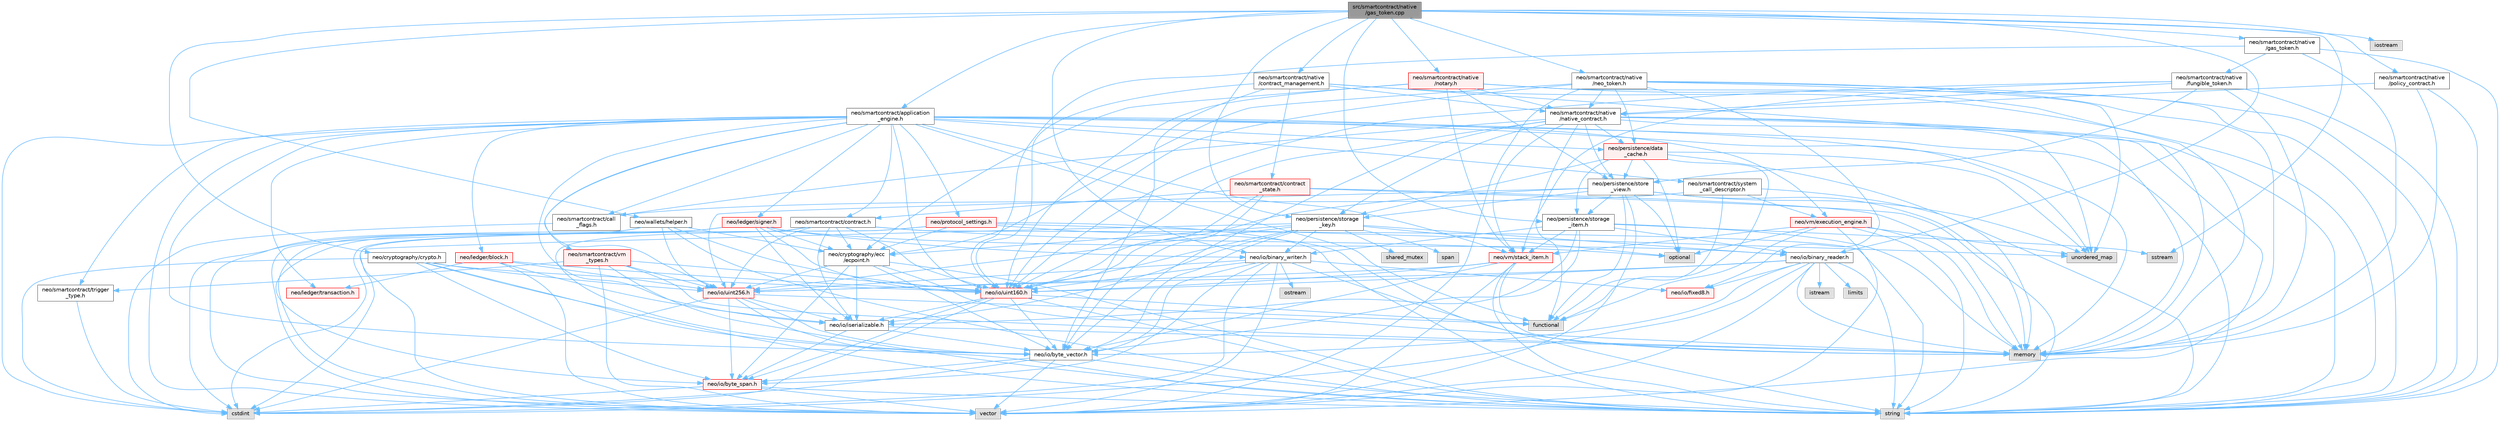 digraph "src/smartcontract/native/gas_token.cpp"
{
 // LATEX_PDF_SIZE
  bgcolor="transparent";
  edge [fontname=Helvetica,fontsize=10,labelfontname=Helvetica,labelfontsize=10];
  node [fontname=Helvetica,fontsize=10,shape=box,height=0.2,width=0.4];
  Node1 [id="Node000001",label="src/smartcontract/native\l/gas_token.cpp",height=0.2,width=0.4,color="gray40", fillcolor="grey60", style="filled", fontcolor="black",tooltip=" "];
  Node1 -> Node2 [id="edge1_Node000001_Node000002",color="steelblue1",style="solid",tooltip=" "];
  Node2 [id="Node000002",label="neo/cryptography/crypto.h",height=0.2,width=0.4,color="grey40", fillcolor="white", style="filled",URL="$crypto_8h.html",tooltip=" "];
  Node2 -> Node3 [id="edge2_Node000002_Node000003",color="steelblue1",style="solid",tooltip=" "];
  Node3 [id="Node000003",label="neo/io/byte_span.h",height=0.2,width=0.4,color="red", fillcolor="#FFF0F0", style="filled",URL="$io_2byte__span_8h.html",tooltip=" "];
  Node3 -> Node4 [id="edge3_Node000003_Node000004",color="steelblue1",style="solid",tooltip=" "];
  Node4 [id="Node000004",label="cstdint",height=0.2,width=0.4,color="grey60", fillcolor="#E0E0E0", style="filled",tooltip=" "];
  Node3 -> Node7 [id="edge4_Node000003_Node000007",color="steelblue1",style="solid",tooltip=" "];
  Node7 [id="Node000007",label="string",height=0.2,width=0.4,color="grey60", fillcolor="#E0E0E0", style="filled",tooltip=" "];
  Node3 -> Node8 [id="edge5_Node000003_Node000008",color="steelblue1",style="solid",tooltip=" "];
  Node8 [id="Node000008",label="vector",height=0.2,width=0.4,color="grey60", fillcolor="#E0E0E0", style="filled",tooltip=" "];
  Node2 -> Node9 [id="edge6_Node000002_Node000009",color="steelblue1",style="solid",tooltip=" "];
  Node9 [id="Node000009",label="neo/io/byte_vector.h",height=0.2,width=0.4,color="grey40", fillcolor="white", style="filled",URL="$io_2byte__vector_8h.html",tooltip=" "];
  Node9 -> Node3 [id="edge7_Node000009_Node000003",color="steelblue1",style="solid",tooltip=" "];
  Node9 -> Node4 [id="edge8_Node000009_Node000004",color="steelblue1",style="solid",tooltip=" "];
  Node9 -> Node7 [id="edge9_Node000009_Node000007",color="steelblue1",style="solid",tooltip=" "];
  Node9 -> Node8 [id="edge10_Node000009_Node000008",color="steelblue1",style="solid",tooltip=" "];
  Node2 -> Node10 [id="edge11_Node000002_Node000010",color="steelblue1",style="solid",tooltip=" "];
  Node10 [id="Node000010",label="neo/io/uint160.h",height=0.2,width=0.4,color="red", fillcolor="#FFF0F0", style="filled",URL="$uint160_8h.html",tooltip=" "];
  Node10 -> Node3 [id="edge12_Node000010_Node000003",color="steelblue1",style="solid",tooltip=" "];
  Node10 -> Node9 [id="edge13_Node000010_Node000009",color="steelblue1",style="solid",tooltip=" "];
  Node10 -> Node11 [id="edge14_Node000010_Node000011",color="steelblue1",style="solid",tooltip=" "];
  Node11 [id="Node000011",label="neo/io/iserializable.h",height=0.2,width=0.4,color="grey40", fillcolor="white", style="filled",URL="$iserializable_8h.html",tooltip=" "];
  Node11 -> Node3 [id="edge15_Node000011_Node000003",color="steelblue1",style="solid",tooltip=" "];
  Node11 -> Node9 [id="edge16_Node000011_Node000009",color="steelblue1",style="solid",tooltip=" "];
  Node11 -> Node12 [id="edge17_Node000011_Node000012",color="steelblue1",style="solid",tooltip=" "];
  Node12 [id="Node000012",label="memory",height=0.2,width=0.4,color="grey60", fillcolor="#E0E0E0", style="filled",tooltip=" "];
  Node10 -> Node4 [id="edge18_Node000010_Node000004",color="steelblue1",style="solid",tooltip=" "];
  Node10 -> Node14 [id="edge19_Node000010_Node000014",color="steelblue1",style="solid",tooltip=" "];
  Node14 [id="Node000014",label="functional",height=0.2,width=0.4,color="grey60", fillcolor="#E0E0E0", style="filled",tooltip=" "];
  Node10 -> Node7 [id="edge20_Node000010_Node000007",color="steelblue1",style="solid",tooltip=" "];
  Node2 -> Node15 [id="edge21_Node000002_Node000015",color="steelblue1",style="solid",tooltip=" "];
  Node15 [id="Node000015",label="neo/io/uint256.h",height=0.2,width=0.4,color="red", fillcolor="#FFF0F0", style="filled",URL="$uint256_8h.html",tooltip=" "];
  Node15 -> Node3 [id="edge22_Node000015_Node000003",color="steelblue1",style="solid",tooltip=" "];
  Node15 -> Node9 [id="edge23_Node000015_Node000009",color="steelblue1",style="solid",tooltip=" "];
  Node15 -> Node11 [id="edge24_Node000015_Node000011",color="steelblue1",style="solid",tooltip=" "];
  Node15 -> Node4 [id="edge25_Node000015_Node000004",color="steelblue1",style="solid",tooltip=" "];
  Node15 -> Node14 [id="edge26_Node000015_Node000014",color="steelblue1",style="solid",tooltip=" "];
  Node15 -> Node7 [id="edge27_Node000015_Node000007",color="steelblue1",style="solid",tooltip=" "];
  Node2 -> Node4 [id="edge28_Node000002_Node000004",color="steelblue1",style="solid",tooltip=" "];
  Node2 -> Node7 [id="edge29_Node000002_Node000007",color="steelblue1",style="solid",tooltip=" "];
  Node1 -> Node17 [id="edge30_Node000001_Node000017",color="steelblue1",style="solid",tooltip=" "];
  Node17 [id="Node000017",label="neo/io/binary_reader.h",height=0.2,width=0.4,color="grey40", fillcolor="white", style="filled",URL="$binary__reader_8h.html",tooltip=" "];
  Node17 -> Node9 [id="edge31_Node000017_Node000009",color="steelblue1",style="solid",tooltip=" "];
  Node17 -> Node18 [id="edge32_Node000017_Node000018",color="steelblue1",style="solid",tooltip=" "];
  Node18 [id="Node000018",label="neo/io/fixed8.h",height=0.2,width=0.4,color="red", fillcolor="#FFF0F0", style="filled",URL="$io_2fixed8_8h.html",tooltip=" "];
  Node17 -> Node10 [id="edge33_Node000017_Node000010",color="steelblue1",style="solid",tooltip=" "];
  Node17 -> Node15 [id="edge34_Node000017_Node000015",color="steelblue1",style="solid",tooltip=" "];
  Node17 -> Node4 [id="edge35_Node000017_Node000004",color="steelblue1",style="solid",tooltip=" "];
  Node17 -> Node21 [id="edge36_Node000017_Node000021",color="steelblue1",style="solid",tooltip=" "];
  Node21 [id="Node000021",label="istream",height=0.2,width=0.4,color="grey60", fillcolor="#E0E0E0", style="filled",tooltip=" "];
  Node17 -> Node20 [id="edge37_Node000017_Node000020",color="steelblue1",style="solid",tooltip=" "];
  Node20 [id="Node000020",label="limits",height=0.2,width=0.4,color="grey60", fillcolor="#E0E0E0", style="filled",tooltip=" "];
  Node17 -> Node12 [id="edge38_Node000017_Node000012",color="steelblue1",style="solid",tooltip=" "];
  Node17 -> Node7 [id="edge39_Node000017_Node000007",color="steelblue1",style="solid",tooltip=" "];
  Node17 -> Node8 [id="edge40_Node000017_Node000008",color="steelblue1",style="solid",tooltip=" "];
  Node1 -> Node22 [id="edge41_Node000001_Node000022",color="steelblue1",style="solid",tooltip=" "];
  Node22 [id="Node000022",label="neo/io/binary_writer.h",height=0.2,width=0.4,color="grey40", fillcolor="white", style="filled",URL="$binary__writer_8h.html",tooltip=" "];
  Node22 -> Node3 [id="edge42_Node000022_Node000003",color="steelblue1",style="solid",tooltip=" "];
  Node22 -> Node9 [id="edge43_Node000022_Node000009",color="steelblue1",style="solid",tooltip=" "];
  Node22 -> Node18 [id="edge44_Node000022_Node000018",color="steelblue1",style="solid",tooltip=" "];
  Node22 -> Node10 [id="edge45_Node000022_Node000010",color="steelblue1",style="solid",tooltip=" "];
  Node22 -> Node15 [id="edge46_Node000022_Node000015",color="steelblue1",style="solid",tooltip=" "];
  Node22 -> Node4 [id="edge47_Node000022_Node000004",color="steelblue1",style="solid",tooltip=" "];
  Node22 -> Node23 [id="edge48_Node000022_Node000023",color="steelblue1",style="solid",tooltip=" "];
  Node23 [id="Node000023",label="ostream",height=0.2,width=0.4,color="grey60", fillcolor="#E0E0E0", style="filled",tooltip=" "];
  Node22 -> Node7 [id="edge49_Node000022_Node000007",color="steelblue1",style="solid",tooltip=" "];
  Node22 -> Node8 [id="edge50_Node000022_Node000008",color="steelblue1",style="solid",tooltip=" "];
  Node1 -> Node24 [id="edge51_Node000001_Node000024",color="steelblue1",style="solid",tooltip=" "];
  Node24 [id="Node000024",label="neo/persistence/storage\l_item.h",height=0.2,width=0.4,color="grey40", fillcolor="white", style="filled",URL="$persistence_2storage__item_8h.html",tooltip=" "];
  Node24 -> Node17 [id="edge52_Node000024_Node000017",color="steelblue1",style="solid",tooltip=" "];
  Node24 -> Node22 [id="edge53_Node000024_Node000022",color="steelblue1",style="solid",tooltip=" "];
  Node24 -> Node9 [id="edge54_Node000024_Node000009",color="steelblue1",style="solid",tooltip=" "];
  Node24 -> Node11 [id="edge55_Node000024_Node000011",color="steelblue1",style="solid",tooltip=" "];
  Node24 -> Node25 [id="edge56_Node000024_Node000025",color="steelblue1",style="solid",tooltip=" "];
  Node25 [id="Node000025",label="neo/vm/stack_item.h",height=0.2,width=0.4,color="red", fillcolor="#FFF0F0", style="filled",URL="$stack__item_8h.html",tooltip=" "];
  Node25 -> Node9 [id="edge57_Node000025_Node000009",color="steelblue1",style="solid",tooltip=" "];
  Node25 -> Node10 [id="edge58_Node000025_Node000010",color="steelblue1",style="solid",tooltip=" "];
  Node25 -> Node15 [id="edge59_Node000025_Node000015",color="steelblue1",style="solid",tooltip=" "];
  Node25 -> Node12 [id="edge60_Node000025_Node000012",color="steelblue1",style="solid",tooltip=" "];
  Node25 -> Node7 [id="edge61_Node000025_Node000007",color="steelblue1",style="solid",tooltip=" "];
  Node25 -> Node8 [id="edge62_Node000025_Node000008",color="steelblue1",style="solid",tooltip=" "];
  Node24 -> Node12 [id="edge63_Node000024_Node000012",color="steelblue1",style="solid",tooltip=" "];
  Node24 -> Node30 [id="edge64_Node000024_Node000030",color="steelblue1",style="solid",tooltip=" "];
  Node30 [id="Node000030",label="sstream",height=0.2,width=0.4,color="grey60", fillcolor="#E0E0E0", style="filled",tooltip=" "];
  Node1 -> Node31 [id="edge65_Node000001_Node000031",color="steelblue1",style="solid",tooltip=" "];
  Node31 [id="Node000031",label="neo/persistence/storage\l_key.h",height=0.2,width=0.4,color="grey40", fillcolor="white", style="filled",URL="$persistence_2storage__key_8h.html",tooltip=" "];
  Node31 -> Node32 [id="edge66_Node000031_Node000032",color="steelblue1",style="solid",tooltip=" "];
  Node32 [id="Node000032",label="neo/cryptography/ecc\l/ecpoint.h",height=0.2,width=0.4,color="grey40", fillcolor="white", style="filled",URL="$ecpoint_8h.html",tooltip=" "];
  Node32 -> Node3 [id="edge67_Node000032_Node000003",color="steelblue1",style="solid",tooltip=" "];
  Node32 -> Node9 [id="edge68_Node000032_Node000009",color="steelblue1",style="solid",tooltip=" "];
  Node32 -> Node11 [id="edge69_Node000032_Node000011",color="steelblue1",style="solid",tooltip=" "];
  Node32 -> Node15 [id="edge70_Node000032_Node000015",color="steelblue1",style="solid",tooltip=" "];
  Node32 -> Node12 [id="edge71_Node000032_Node000012",color="steelblue1",style="solid",tooltip=" "];
  Node32 -> Node7 [id="edge72_Node000032_Node000007",color="steelblue1",style="solid",tooltip=" "];
  Node31 -> Node17 [id="edge73_Node000031_Node000017",color="steelblue1",style="solid",tooltip=" "];
  Node31 -> Node22 [id="edge74_Node000031_Node000022",color="steelblue1",style="solid",tooltip=" "];
  Node31 -> Node9 [id="edge75_Node000031_Node000009",color="steelblue1",style="solid",tooltip=" "];
  Node31 -> Node11 [id="edge76_Node000031_Node000011",color="steelblue1",style="solid",tooltip=" "];
  Node31 -> Node10 [id="edge77_Node000031_Node000010",color="steelblue1",style="solid",tooltip=" "];
  Node31 -> Node15 [id="edge78_Node000031_Node000015",color="steelblue1",style="solid",tooltip=" "];
  Node31 -> Node4 [id="edge79_Node000031_Node000004",color="steelblue1",style="solid",tooltip=" "];
  Node31 -> Node33 [id="edge80_Node000031_Node000033",color="steelblue1",style="solid",tooltip=" "];
  Node33 [id="Node000033",label="optional",height=0.2,width=0.4,color="grey60", fillcolor="#E0E0E0", style="filled",tooltip=" "];
  Node31 -> Node34 [id="edge81_Node000031_Node000034",color="steelblue1",style="solid",tooltip=" "];
  Node34 [id="Node000034",label="shared_mutex",height=0.2,width=0.4,color="grey60", fillcolor="#E0E0E0", style="filled",tooltip=" "];
  Node31 -> Node35 [id="edge82_Node000031_Node000035",color="steelblue1",style="solid",tooltip=" "];
  Node35 [id="Node000035",label="span",height=0.2,width=0.4,color="grey60", fillcolor="#E0E0E0", style="filled",tooltip=" "];
  Node1 -> Node36 [id="edge83_Node000001_Node000036",color="steelblue1",style="solid",tooltip=" "];
  Node36 [id="Node000036",label="neo/smartcontract/application\l_engine.h",height=0.2,width=0.4,color="grey40", fillcolor="white", style="filled",URL="$application__engine_8h.html",tooltip=" "];
  Node36 -> Node9 [id="edge84_Node000036_Node000009",color="steelblue1",style="solid",tooltip=" "];
  Node36 -> Node11 [id="edge85_Node000036_Node000011",color="steelblue1",style="solid",tooltip=" "];
  Node36 -> Node10 [id="edge86_Node000036_Node000010",color="steelblue1",style="solid",tooltip=" "];
  Node36 -> Node15 [id="edge87_Node000036_Node000015",color="steelblue1",style="solid",tooltip=" "];
  Node36 -> Node37 [id="edge88_Node000036_Node000037",color="steelblue1",style="solid",tooltip=" "];
  Node37 [id="Node000037",label="neo/ledger/block.h",height=0.2,width=0.4,color="red", fillcolor="#FFF0F0", style="filled",URL="$ledger_2block_8h.html",tooltip=" "];
  Node37 -> Node11 [id="edge89_Node000037_Node000011",color="steelblue1",style="solid",tooltip=" "];
  Node37 -> Node10 [id="edge90_Node000037_Node000010",color="steelblue1",style="solid",tooltip=" "];
  Node37 -> Node15 [id="edge91_Node000037_Node000015",color="steelblue1",style="solid",tooltip=" "];
  Node37 -> Node63 [id="edge92_Node000037_Node000063",color="steelblue1",style="solid",tooltip=" "];
  Node63 [id="Node000063",label="neo/ledger/transaction.h",height=0.2,width=0.4,color="red", fillcolor="#FFF0F0", style="filled",URL="$ledger_2transaction_8h.html",tooltip=" "];
  Node37 -> Node8 [id="edge93_Node000037_Node000008",color="steelblue1",style="solid",tooltip=" "];
  Node36 -> Node67 [id="edge94_Node000036_Node000067",color="steelblue1",style="solid",tooltip=" "];
  Node67 [id="Node000067",label="neo/ledger/signer.h",height=0.2,width=0.4,color="red", fillcolor="#FFF0F0", style="filled",URL="$signer_8h.html",tooltip=" "];
  Node67 -> Node32 [id="edge95_Node000067_Node000032",color="steelblue1",style="solid",tooltip=" "];
  Node67 -> Node17 [id="edge96_Node000067_Node000017",color="steelblue1",style="solid",tooltip=" "];
  Node67 -> Node22 [id="edge97_Node000067_Node000022",color="steelblue1",style="solid",tooltip=" "];
  Node67 -> Node11 [id="edge98_Node000067_Node000011",color="steelblue1",style="solid",tooltip=" "];
  Node67 -> Node10 [id="edge99_Node000067_Node000010",color="steelblue1",style="solid",tooltip=" "];
  Node67 -> Node4 [id="edge100_Node000067_Node000004",color="steelblue1",style="solid",tooltip=" "];
  Node67 -> Node8 [id="edge101_Node000067_Node000008",color="steelblue1",style="solid",tooltip=" "];
  Node36 -> Node63 [id="edge102_Node000036_Node000063",color="steelblue1",style="solid",tooltip=" "];
  Node36 -> Node77 [id="edge103_Node000036_Node000077",color="steelblue1",style="solid",tooltip=" "];
  Node77 [id="Node000077",label="neo/persistence/data\l_cache.h",height=0.2,width=0.4,color="red", fillcolor="#FFF0F0", style="filled",URL="$data__cache_8h.html",tooltip=" "];
  Node77 -> Node24 [id="edge104_Node000077_Node000024",color="steelblue1",style="solid",tooltip=" "];
  Node77 -> Node31 [id="edge105_Node000077_Node000031",color="steelblue1",style="solid",tooltip=" "];
  Node77 -> Node79 [id="edge106_Node000077_Node000079",color="steelblue1",style="solid",tooltip=" "];
  Node79 [id="Node000079",label="neo/persistence/store\l_view.h",height=0.2,width=0.4,color="grey40", fillcolor="white", style="filled",URL="$store__view_8h.html",tooltip=" "];
  Node79 -> Node10 [id="edge107_Node000079_Node000010",color="steelblue1",style="solid",tooltip=" "];
  Node79 -> Node15 [id="edge108_Node000079_Node000015",color="steelblue1",style="solid",tooltip=" "];
  Node79 -> Node24 [id="edge109_Node000079_Node000024",color="steelblue1",style="solid",tooltip=" "];
  Node79 -> Node31 [id="edge110_Node000079_Node000031",color="steelblue1",style="solid",tooltip=" "];
  Node79 -> Node14 [id="edge111_Node000079_Node000014",color="steelblue1",style="solid",tooltip=" "];
  Node79 -> Node12 [id="edge112_Node000079_Node000012",color="steelblue1",style="solid",tooltip=" "];
  Node79 -> Node33 [id="edge113_Node000079_Node000033",color="steelblue1",style="solid",tooltip=" "];
  Node79 -> Node49 [id="edge114_Node000079_Node000049",color="steelblue1",style="solid",tooltip=" "];
  Node49 [id="Node000049",label="unordered_map",height=0.2,width=0.4,color="grey60", fillcolor="#E0E0E0", style="filled",tooltip=" "];
  Node79 -> Node8 [id="edge115_Node000079_Node000008",color="steelblue1",style="solid",tooltip=" "];
  Node77 -> Node14 [id="edge116_Node000077_Node000014",color="steelblue1",style="solid",tooltip=" "];
  Node77 -> Node12 [id="edge117_Node000077_Node000012",color="steelblue1",style="solid",tooltip=" "];
  Node77 -> Node33 [id="edge118_Node000077_Node000033",color="steelblue1",style="solid",tooltip=" "];
  Node77 -> Node49 [id="edge119_Node000077_Node000049",color="steelblue1",style="solid",tooltip=" "];
  Node36 -> Node80 [id="edge120_Node000036_Node000080",color="steelblue1",style="solid",tooltip=" "];
  Node80 [id="Node000080",label="neo/protocol_settings.h",height=0.2,width=0.4,color="red", fillcolor="#FFF0F0", style="filled",URL="$protocol__settings_8h.html",tooltip=" "];
  Node80 -> Node32 [id="edge121_Node000080_Node000032",color="steelblue1",style="solid",tooltip=" "];
  Node80 -> Node4 [id="edge122_Node000080_Node000004",color="steelblue1",style="solid",tooltip=" "];
  Node80 -> Node12 [id="edge123_Node000080_Node000012",color="steelblue1",style="solid",tooltip=" "];
  Node80 -> Node7 [id="edge124_Node000080_Node000007",color="steelblue1",style="solid",tooltip=" "];
  Node80 -> Node49 [id="edge125_Node000080_Node000049",color="steelblue1",style="solid",tooltip=" "];
  Node80 -> Node8 [id="edge126_Node000080_Node000008",color="steelblue1",style="solid",tooltip=" "];
  Node36 -> Node82 [id="edge127_Node000036_Node000082",color="steelblue1",style="solid",tooltip=" "];
  Node82 [id="Node000082",label="neo/smartcontract/call\l_flags.h",height=0.2,width=0.4,color="grey40", fillcolor="white", style="filled",URL="$call__flags_8h.html",tooltip=" "];
  Node82 -> Node4 [id="edge128_Node000082_Node000004",color="steelblue1",style="solid",tooltip=" "];
  Node36 -> Node83 [id="edge129_Node000036_Node000083",color="steelblue1",style="solid",tooltip=" "];
  Node83 [id="Node000083",label="neo/smartcontract/contract.h",height=0.2,width=0.4,color="grey40", fillcolor="white", style="filled",URL="$contract_8h.html",tooltip=" "];
  Node83 -> Node32 [id="edge130_Node000083_Node000032",color="steelblue1",style="solid",tooltip=" "];
  Node83 -> Node9 [id="edge131_Node000083_Node000009",color="steelblue1",style="solid",tooltip=" "];
  Node83 -> Node11 [id="edge132_Node000083_Node000011",color="steelblue1",style="solid",tooltip=" "];
  Node83 -> Node10 [id="edge133_Node000083_Node000010",color="steelblue1",style="solid",tooltip=" "];
  Node83 -> Node15 [id="edge134_Node000083_Node000015",color="steelblue1",style="solid",tooltip=" "];
  Node83 -> Node33 [id="edge135_Node000083_Node000033",color="steelblue1",style="solid",tooltip=" "];
  Node83 -> Node7 [id="edge136_Node000083_Node000007",color="steelblue1",style="solid",tooltip=" "];
  Node83 -> Node8 [id="edge137_Node000083_Node000008",color="steelblue1",style="solid",tooltip=" "];
  Node36 -> Node84 [id="edge138_Node000036_Node000084",color="steelblue1",style="solid",tooltip=" "];
  Node84 [id="Node000084",label="neo/smartcontract/system\l_call_descriptor.h",height=0.2,width=0.4,color="grey40", fillcolor="white", style="filled",URL="$system__call__descriptor_8h.html",tooltip=" "];
  Node84 -> Node82 [id="edge139_Node000084_Node000082",color="steelblue1",style="solid",tooltip=" "];
  Node84 -> Node85 [id="edge140_Node000084_Node000085",color="steelblue1",style="solid",tooltip=" "];
  Node85 [id="Node000085",label="neo/vm/execution_engine.h",height=0.2,width=0.4,color="red", fillcolor="#FFF0F0", style="filled",URL="$execution__engine_8h.html",tooltip=" "];
  Node85 -> Node25 [id="edge141_Node000085_Node000025",color="steelblue1",style="solid",tooltip=" "];
  Node85 -> Node14 [id="edge142_Node000085_Node000014",color="steelblue1",style="solid",tooltip=" "];
  Node85 -> Node12 [id="edge143_Node000085_Node000012",color="steelblue1",style="solid",tooltip=" "];
  Node85 -> Node33 [id="edge144_Node000085_Node000033",color="steelblue1",style="solid",tooltip=" "];
  Node85 -> Node7 [id="edge145_Node000085_Node000007",color="steelblue1",style="solid",tooltip=" "];
  Node85 -> Node49 [id="edge146_Node000085_Node000049",color="steelblue1",style="solid",tooltip=" "];
  Node85 -> Node8 [id="edge147_Node000085_Node000008",color="steelblue1",style="solid",tooltip=" "];
  Node84 -> Node14 [id="edge148_Node000084_Node000014",color="steelblue1",style="solid",tooltip=" "];
  Node84 -> Node7 [id="edge149_Node000084_Node000007",color="steelblue1",style="solid",tooltip=" "];
  Node36 -> Node99 [id="edge150_Node000036_Node000099",color="steelblue1",style="solid",tooltip=" "];
  Node99 [id="Node000099",label="neo/smartcontract/trigger\l_type.h",height=0.2,width=0.4,color="grey40", fillcolor="white", style="filled",URL="$trigger__type_8h.html",tooltip=" "];
  Node99 -> Node4 [id="edge151_Node000099_Node000004",color="steelblue1",style="solid",tooltip=" "];
  Node36 -> Node100 [id="edge152_Node000036_Node000100",color="steelblue1",style="solid",tooltip=" "];
  Node100 [id="Node000100",label="neo/smartcontract/vm\l_types.h",height=0.2,width=0.4,color="red", fillcolor="#FFF0F0", style="filled",URL="$vm__types_8h.html",tooltip=" "];
  Node100 -> Node10 [id="edge153_Node000100_Node000010",color="steelblue1",style="solid",tooltip=" "];
  Node100 -> Node15 [id="edge154_Node000100_Node000015",color="steelblue1",style="solid",tooltip=" "];
  Node100 -> Node99 [id="edge155_Node000100_Node000099",color="steelblue1",style="solid",tooltip=" "];
  Node100 -> Node12 [id="edge156_Node000100_Node000012",color="steelblue1",style="solid",tooltip=" "];
  Node100 -> Node7 [id="edge157_Node000100_Node000007",color="steelblue1",style="solid",tooltip=" "];
  Node100 -> Node8 [id="edge158_Node000100_Node000008",color="steelblue1",style="solid",tooltip=" "];
  Node36 -> Node85 [id="edge159_Node000036_Node000085",color="steelblue1",style="solid",tooltip=" "];
  Node36 -> Node25 [id="edge160_Node000036_Node000025",color="steelblue1",style="solid",tooltip=" "];
  Node36 -> Node4 [id="edge161_Node000036_Node000004",color="steelblue1",style="solid",tooltip=" "];
  Node36 -> Node14 [id="edge162_Node000036_Node000014",color="steelblue1",style="solid",tooltip=" "];
  Node36 -> Node12 [id="edge163_Node000036_Node000012",color="steelblue1",style="solid",tooltip=" "];
  Node36 -> Node7 [id="edge164_Node000036_Node000007",color="steelblue1",style="solid",tooltip=" "];
  Node36 -> Node49 [id="edge165_Node000036_Node000049",color="steelblue1",style="solid",tooltip=" "];
  Node36 -> Node8 [id="edge166_Node000036_Node000008",color="steelblue1",style="solid",tooltip=" "];
  Node1 -> Node101 [id="edge167_Node000001_Node000101",color="steelblue1",style="solid",tooltip=" "];
  Node101 [id="Node000101",label="neo/smartcontract/native\l/contract_management.h",height=0.2,width=0.4,color="grey40", fillcolor="white", style="filled",URL="$contract__management_8h.html",tooltip=" "];
  Node101 -> Node9 [id="edge168_Node000101_Node000009",color="steelblue1",style="solid",tooltip=" "];
  Node101 -> Node10 [id="edge169_Node000101_Node000010",color="steelblue1",style="solid",tooltip=" "];
  Node101 -> Node102 [id="edge170_Node000101_Node000102",color="steelblue1",style="solid",tooltip=" "];
  Node102 [id="Node000102",label="neo/smartcontract/contract\l_state.h",height=0.2,width=0.4,color="red", fillcolor="#FFF0F0", style="filled",URL="$contract__state_8h.html",tooltip=" "];
  Node102 -> Node9 [id="edge171_Node000102_Node000009",color="steelblue1",style="solid",tooltip=" "];
  Node102 -> Node10 [id="edge172_Node000102_Node000010",color="steelblue1",style="solid",tooltip=" "];
  Node102 -> Node12 [id="edge173_Node000102_Node000012",color="steelblue1",style="solid",tooltip=" "];
  Node102 -> Node7 [id="edge174_Node000102_Node000007",color="steelblue1",style="solid",tooltip=" "];
  Node102 -> Node83 [id="edge175_Node000102_Node000083",color="steelblue1",style="solid",tooltip=" "];
  Node101 -> Node105 [id="edge176_Node000101_Node000105",color="steelblue1",style="solid",tooltip=" "];
  Node105 [id="Node000105",label="neo/smartcontract/native\l/native_contract.h",height=0.2,width=0.4,color="grey40", fillcolor="white", style="filled",URL="$native_2native__contract_8h.html",tooltip=" "];
  Node105 -> Node9 [id="edge177_Node000105_Node000009",color="steelblue1",style="solid",tooltip=" "];
  Node105 -> Node10 [id="edge178_Node000105_Node000010",color="steelblue1",style="solid",tooltip=" "];
  Node105 -> Node77 [id="edge179_Node000105_Node000077",color="steelblue1",style="solid",tooltip=" "];
  Node105 -> Node31 [id="edge180_Node000105_Node000031",color="steelblue1",style="solid",tooltip=" "];
  Node105 -> Node79 [id="edge181_Node000105_Node000079",color="steelblue1",style="solid",tooltip=" "];
  Node105 -> Node82 [id="edge182_Node000105_Node000082",color="steelblue1",style="solid",tooltip=" "];
  Node105 -> Node25 [id="edge183_Node000105_Node000025",color="steelblue1",style="solid",tooltip=" "];
  Node105 -> Node14 [id="edge184_Node000105_Node000014",color="steelblue1",style="solid",tooltip=" "];
  Node105 -> Node12 [id="edge185_Node000105_Node000012",color="steelblue1",style="solid",tooltip=" "];
  Node105 -> Node7 [id="edge186_Node000105_Node000007",color="steelblue1",style="solid",tooltip=" "];
  Node105 -> Node49 [id="edge187_Node000105_Node000049",color="steelblue1",style="solid",tooltip=" "];
  Node105 -> Node8 [id="edge188_Node000105_Node000008",color="steelblue1",style="solid",tooltip=" "];
  Node101 -> Node12 [id="edge189_Node000101_Node000012",color="steelblue1",style="solid",tooltip=" "];
  Node101 -> Node7 [id="edge190_Node000101_Node000007",color="steelblue1",style="solid",tooltip=" "];
  Node1 -> Node106 [id="edge191_Node000001_Node000106",color="steelblue1",style="solid",tooltip=" "];
  Node106 [id="Node000106",label="neo/smartcontract/native\l/gas_token.h",height=0.2,width=0.4,color="grey40", fillcolor="white", style="filled",URL="$gas__token_8h.html",tooltip=" "];
  Node106 -> Node10 [id="edge192_Node000106_Node000010",color="steelblue1",style="solid",tooltip=" "];
  Node106 -> Node107 [id="edge193_Node000106_Node000107",color="steelblue1",style="solid",tooltip=" "];
  Node107 [id="Node000107",label="neo/smartcontract/native\l/fungible_token.h",height=0.2,width=0.4,color="grey40", fillcolor="white", style="filled",URL="$fungible__token_8h.html",tooltip=" "];
  Node107 -> Node10 [id="edge194_Node000107_Node000010",color="steelblue1",style="solid",tooltip=" "];
  Node107 -> Node79 [id="edge195_Node000107_Node000079",color="steelblue1",style="solid",tooltip=" "];
  Node107 -> Node105 [id="edge196_Node000107_Node000105",color="steelblue1",style="solid",tooltip=" "];
  Node107 -> Node25 [id="edge197_Node000107_Node000025",color="steelblue1",style="solid",tooltip=" "];
  Node107 -> Node12 [id="edge198_Node000107_Node000012",color="steelblue1",style="solid",tooltip=" "];
  Node107 -> Node7 [id="edge199_Node000107_Node000007",color="steelblue1",style="solid",tooltip=" "];
  Node106 -> Node12 [id="edge200_Node000106_Node000012",color="steelblue1",style="solid",tooltip=" "];
  Node106 -> Node7 [id="edge201_Node000106_Node000007",color="steelblue1",style="solid",tooltip=" "];
  Node1 -> Node108 [id="edge202_Node000001_Node000108",color="steelblue1",style="solid",tooltip=" "];
  Node108 [id="Node000108",label="neo/smartcontract/native\l/neo_token.h",height=0.2,width=0.4,color="grey40", fillcolor="white", style="filled",URL="$neo__token_8h.html",tooltip=" "];
  Node108 -> Node32 [id="edge203_Node000108_Node000032",color="steelblue1",style="solid",tooltip=" "];
  Node108 -> Node18 [id="edge204_Node000108_Node000018",color="steelblue1",style="solid",tooltip=" "];
  Node108 -> Node10 [id="edge205_Node000108_Node000010",color="steelblue1",style="solid",tooltip=" "];
  Node108 -> Node77 [id="edge206_Node000108_Node000077",color="steelblue1",style="solid",tooltip=" "];
  Node108 -> Node105 [id="edge207_Node000108_Node000105",color="steelblue1",style="solid",tooltip=" "];
  Node108 -> Node12 [id="edge208_Node000108_Node000012",color="steelblue1",style="solid",tooltip=" "];
  Node108 -> Node7 [id="edge209_Node000108_Node000007",color="steelblue1",style="solid",tooltip=" "];
  Node108 -> Node49 [id="edge210_Node000108_Node000049",color="steelblue1",style="solid",tooltip=" "];
  Node108 -> Node8 [id="edge211_Node000108_Node000008",color="steelblue1",style="solid",tooltip=" "];
  Node1 -> Node109 [id="edge212_Node000001_Node000109",color="steelblue1",style="solid",tooltip=" "];
  Node109 [id="Node000109",label="neo/smartcontract/native\l/notary.h",height=0.2,width=0.4,color="red", fillcolor="#FFF0F0", style="filled",URL="$notary_8h.html",tooltip=" "];
  Node109 -> Node32 [id="edge213_Node000109_Node000032",color="steelblue1",style="solid",tooltip=" "];
  Node109 -> Node10 [id="edge214_Node000109_Node000010",color="steelblue1",style="solid",tooltip=" "];
  Node109 -> Node79 [id="edge215_Node000109_Node000079",color="steelblue1",style="solid",tooltip=" "];
  Node109 -> Node105 [id="edge216_Node000109_Node000105",color="steelblue1",style="solid",tooltip=" "];
  Node109 -> Node25 [id="edge217_Node000109_Node000025",color="steelblue1",style="solid",tooltip=" "];
  Node109 -> Node12 [id="edge218_Node000109_Node000012",color="steelblue1",style="solid",tooltip=" "];
  Node109 -> Node7 [id="edge219_Node000109_Node000007",color="steelblue1",style="solid",tooltip=" "];
  Node1 -> Node112 [id="edge220_Node000001_Node000112",color="steelblue1",style="solid",tooltip=" "];
  Node112 [id="Node000112",label="neo/smartcontract/native\l/policy_contract.h",height=0.2,width=0.4,color="grey40", fillcolor="white", style="filled",URL="$policy__contract_8h.html",tooltip=" "];
  Node112 -> Node105 [id="edge221_Node000112_Node000105",color="steelblue1",style="solid",tooltip=" "];
  Node112 -> Node12 [id="edge222_Node000112_Node000012",color="steelblue1",style="solid",tooltip=" "];
  Node112 -> Node7 [id="edge223_Node000112_Node000007",color="steelblue1",style="solid",tooltip=" "];
  Node1 -> Node113 [id="edge224_Node000001_Node000113",color="steelblue1",style="solid",tooltip=" "];
  Node113 [id="Node000113",label="neo/wallets/helper.h",height=0.2,width=0.4,color="grey40", fillcolor="white", style="filled",URL="$helper_8h.html",tooltip=" "];
  Node113 -> Node32 [id="edge225_Node000113_Node000032",color="steelblue1",style="solid",tooltip=" "];
  Node113 -> Node3 [id="edge226_Node000113_Node000003",color="steelblue1",style="solid",tooltip=" "];
  Node113 -> Node10 [id="edge227_Node000113_Node000010",color="steelblue1",style="solid",tooltip=" "];
  Node113 -> Node15 [id="edge228_Node000113_Node000015",color="steelblue1",style="solid",tooltip=" "];
  Node113 -> Node7 [id="edge229_Node000113_Node000007",color="steelblue1",style="solid",tooltip=" "];
  Node113 -> Node8 [id="edge230_Node000113_Node000008",color="steelblue1",style="solid",tooltip=" "];
  Node1 -> Node114 [id="edge231_Node000001_Node000114",color="steelblue1",style="solid",tooltip=" "];
  Node114 [id="Node000114",label="iostream",height=0.2,width=0.4,color="grey60", fillcolor="#E0E0E0", style="filled",tooltip=" "];
  Node1 -> Node30 [id="edge232_Node000001_Node000030",color="steelblue1",style="solid",tooltip=" "];
}
